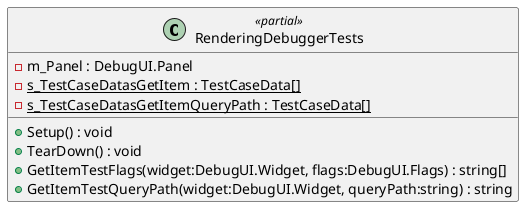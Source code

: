 @startuml
class RenderingDebuggerTests <<partial>> {
    - m_Panel : DebugUI.Panel
    + Setup() : void
    + TearDown() : void
    {static} - s_TestCaseDatasGetItem : TestCaseData[]
    + GetItemTestFlags(widget:DebugUI.Widget, flags:DebugUI.Flags) : string[]
    {static} - s_TestCaseDatasGetItemQueryPath : TestCaseData[]
    + GetItemTestQueryPath(widget:DebugUI.Widget, queryPath:string) : string
}
@enduml
